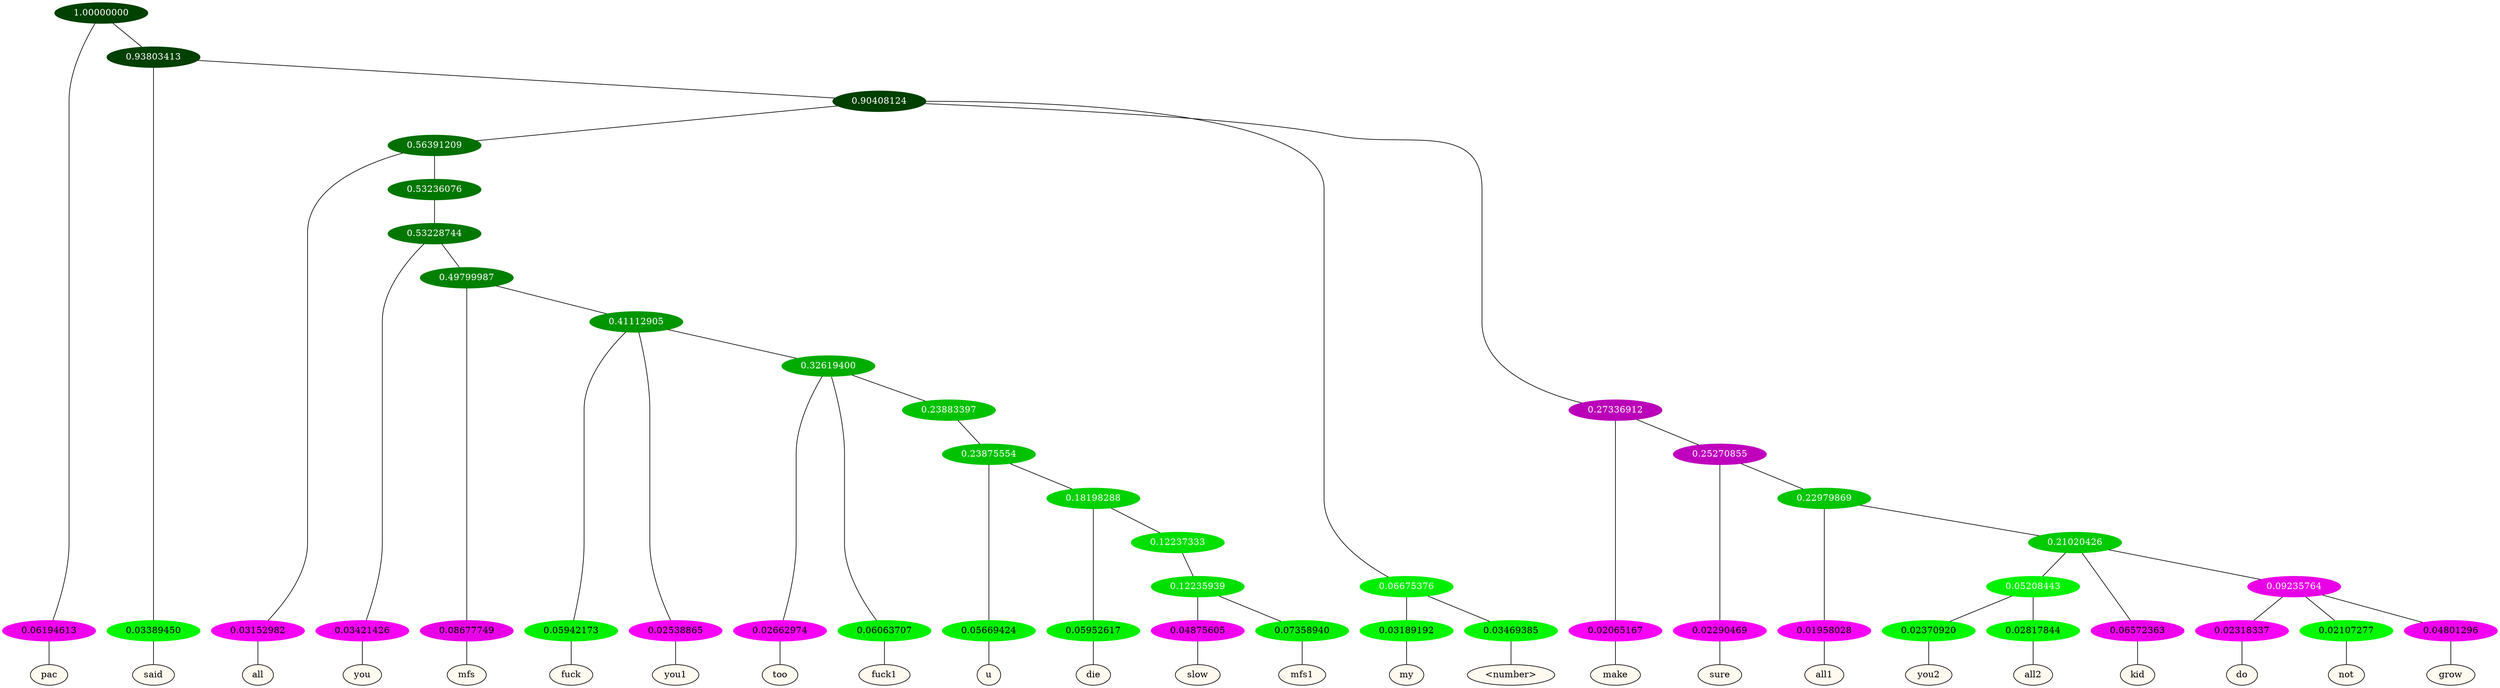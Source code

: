 graph {
	node [format=png height=0.15 nodesep=0.001 ordering=out overlap=prism overlap_scaling=0.01 ranksep=0.001 ratio=0.2 style=filled width=0.15]
	{
		rank=same
		a_w_1 [label=pac color=black fillcolor=floralwhite style="filled,solid"]
		a_w_3 [label=said color=black fillcolor=floralwhite style="filled,solid"]
		a_w_8 [label=all color=black fillcolor=floralwhite style="filled,solid"]
		a_w_17 [label=you color=black fillcolor=floralwhite style="filled,solid"]
		a_w_21 [label=mfs color=black fillcolor=floralwhite style="filled,solid"]
		a_w_26 [label=fuck color=black fillcolor=floralwhite style="filled,solid"]
		a_w_27 [label=you1 color=black fillcolor=floralwhite style="filled,solid"]
		a_w_34 [label=too color=black fillcolor=floralwhite style="filled,solid"]
		a_w_35 [label=fuck1 color=black fillcolor=floralwhite style="filled,solid"]
		a_w_38 [label=u color=black fillcolor=floralwhite style="filled,solid"]
		a_w_40 [label=die color=black fillcolor=floralwhite style="filled,solid"]
		a_w_43 [label=slow color=black fillcolor=floralwhite style="filled,solid"]
		a_w_44 [label=mfs1 color=black fillcolor=floralwhite style="filled,solid"]
		a_w_10 [label=my color=black fillcolor=floralwhite style="filled,solid"]
		a_w_11 [label="\<number\>" color=black fillcolor=floralwhite style="filled,solid"]
		a_w_12 [label=make color=black fillcolor=floralwhite style="filled,solid"]
		a_w_15 [label=sure color=black fillcolor=floralwhite style="filled,solid"]
		a_w_19 [label=all1 color=black fillcolor=floralwhite style="filled,solid"]
		a_w_29 [label=you2 color=black fillcolor=floralwhite style="filled,solid"]
		a_w_30 [label=all2 color=black fillcolor=floralwhite style="filled,solid"]
		a_w_24 [label=kid color=black fillcolor=floralwhite style="filled,solid"]
		a_w_31 [label=do color=black fillcolor=floralwhite style="filled,solid"]
		a_w_32 [label=not color=black fillcolor=floralwhite style="filled,solid"]
		a_w_33 [label=grow color=black fillcolor=floralwhite style="filled,solid"]
	}
	a_n_1 -- a_w_1
	a_n_3 -- a_w_3
	a_n_8 -- a_w_8
	a_n_17 -- a_w_17
	a_n_21 -- a_w_21
	a_n_26 -- a_w_26
	a_n_27 -- a_w_27
	a_n_34 -- a_w_34
	a_n_35 -- a_w_35
	a_n_38 -- a_w_38
	a_n_40 -- a_w_40
	a_n_43 -- a_w_43
	a_n_44 -- a_w_44
	a_n_10 -- a_w_10
	a_n_11 -- a_w_11
	a_n_12 -- a_w_12
	a_n_15 -- a_w_15
	a_n_19 -- a_w_19
	a_n_29 -- a_w_29
	a_n_30 -- a_w_30
	a_n_24 -- a_w_24
	a_n_31 -- a_w_31
	a_n_32 -- a_w_32
	a_n_33 -- a_w_33
	{
		rank=same
		a_n_1 [label=0.06194613 color="0.835 1.000 0.938" fontcolor=black]
		a_n_3 [label=0.03389450 color="0.334 1.000 0.966" fontcolor=black]
		a_n_8 [label=0.03152982 color="0.835 1.000 0.968" fontcolor=black]
		a_n_17 [label=0.03421426 color="0.835 1.000 0.966" fontcolor=black]
		a_n_21 [label=0.08677749 color="0.835 1.000 0.913" fontcolor=black]
		a_n_26 [label=0.05942173 color="0.334 1.000 0.941" fontcolor=black]
		a_n_27 [label=0.02538865 color="0.835 1.000 0.975" fontcolor=black]
		a_n_34 [label=0.02662974 color="0.835 1.000 0.973" fontcolor=black]
		a_n_35 [label=0.06063707 color="0.334 1.000 0.939" fontcolor=black]
		a_n_38 [label=0.05669424 color="0.334 1.000 0.943" fontcolor=black]
		a_n_40 [label=0.05952617 color="0.334 1.000 0.940" fontcolor=black]
		a_n_43 [label=0.04875605 color="0.835 1.000 0.951" fontcolor=black]
		a_n_44 [label=0.07358940 color="0.334 1.000 0.926" fontcolor=black]
		a_n_10 [label=0.03189192 color="0.334 1.000 0.968" fontcolor=black]
		a_n_11 [label=0.03469385 color="0.334 1.000 0.965" fontcolor=black]
		a_n_12 [label=0.02065167 color="0.835 1.000 0.979" fontcolor=black]
		a_n_15 [label=0.02290469 color="0.835 1.000 0.977" fontcolor=black]
		a_n_19 [label=0.01958028 color="0.835 1.000 0.980" fontcolor=black]
		a_n_29 [label=0.02370920 color="0.334 1.000 0.976" fontcolor=black]
		a_n_30 [label=0.02817844 color="0.334 1.000 0.972" fontcolor=black]
		a_n_24 [label=0.06572363 color="0.835 1.000 0.934" fontcolor=black]
		a_n_31 [label=0.02318337 color="0.835 1.000 0.977" fontcolor=black]
		a_n_32 [label=0.02107277 color="0.334 1.000 0.979" fontcolor=black]
		a_n_33 [label=0.04801296 color="0.835 1.000 0.952" fontcolor=black]
	}
	a_n_0 [label=1.00000000 color="0.334 1.000 0.250" fontcolor=grey99]
	a_n_0 -- a_n_1
	a_n_2 [label=0.93803413 color="0.334 1.000 0.250" fontcolor=grey99]
	a_n_0 -- a_n_2
	a_n_2 -- a_n_3
	a_n_4 [label=0.90408124 color="0.334 1.000 0.250" fontcolor=grey99]
	a_n_2 -- a_n_4
	a_n_5 [label=0.56391209 color="0.334 1.000 0.436" fontcolor=grey99]
	a_n_4 -- a_n_5
	a_n_6 [label=0.06675376 color="0.334 1.000 0.933" fontcolor=grey99]
	a_n_4 -- a_n_6
	a_n_7 [label=0.27336912 color="0.835 1.000 0.727" fontcolor=grey99]
	a_n_4 -- a_n_7
	a_n_5 -- a_n_8
	a_n_9 [label=0.53236076 color="0.334 1.000 0.468" fontcolor=grey99]
	a_n_5 -- a_n_9
	a_n_6 -- a_n_10
	a_n_6 -- a_n_11
	a_n_7 -- a_n_12
	a_n_13 [label=0.25270855 color="0.835 1.000 0.747" fontcolor=grey99]
	a_n_7 -- a_n_13
	a_n_14 [label=0.53228744 color="0.334 1.000 0.468" fontcolor=grey99]
	a_n_9 -- a_n_14
	a_n_13 -- a_n_15
	a_n_16 [label=0.22979869 color="0.334 1.000 0.770" fontcolor=grey99]
	a_n_13 -- a_n_16
	a_n_14 -- a_n_17
	a_n_18 [label=0.49799987 color="0.334 1.000 0.502" fontcolor=grey99]
	a_n_14 -- a_n_18
	a_n_16 -- a_n_19
	a_n_20 [label=0.21020426 color="0.334 1.000 0.790" fontcolor=grey99]
	a_n_16 -- a_n_20
	a_n_18 -- a_n_21
	a_n_22 [label=0.41112905 color="0.334 1.000 0.589" fontcolor=grey99]
	a_n_18 -- a_n_22
	a_n_23 [label=0.05208443 color="0.334 1.000 0.948" fontcolor=grey99]
	a_n_20 -- a_n_23
	a_n_20 -- a_n_24
	a_n_25 [label=0.09235764 color="0.835 1.000 0.908" fontcolor=grey99]
	a_n_20 -- a_n_25
	a_n_22 -- a_n_26
	a_n_22 -- a_n_27
	a_n_28 [label=0.32619400 color="0.334 1.000 0.674" fontcolor=grey99]
	a_n_22 -- a_n_28
	a_n_23 -- a_n_29
	a_n_23 -- a_n_30
	a_n_25 -- a_n_31
	a_n_25 -- a_n_32
	a_n_25 -- a_n_33
	a_n_28 -- a_n_34
	a_n_28 -- a_n_35
	a_n_36 [label=0.23883397 color="0.334 1.000 0.761" fontcolor=grey99]
	a_n_28 -- a_n_36
	a_n_37 [label=0.23875554 color="0.334 1.000 0.761" fontcolor=grey99]
	a_n_36 -- a_n_37
	a_n_37 -- a_n_38
	a_n_39 [label=0.18198288 color="0.334 1.000 0.818" fontcolor=grey99]
	a_n_37 -- a_n_39
	a_n_39 -- a_n_40
	a_n_41 [label=0.12237333 color="0.334 1.000 0.878" fontcolor=grey99]
	a_n_39 -- a_n_41
	a_n_42 [label=0.12235939 color="0.334 1.000 0.878" fontcolor=grey99]
	a_n_41 -- a_n_42
	a_n_42 -- a_n_43
	a_n_42 -- a_n_44
}
